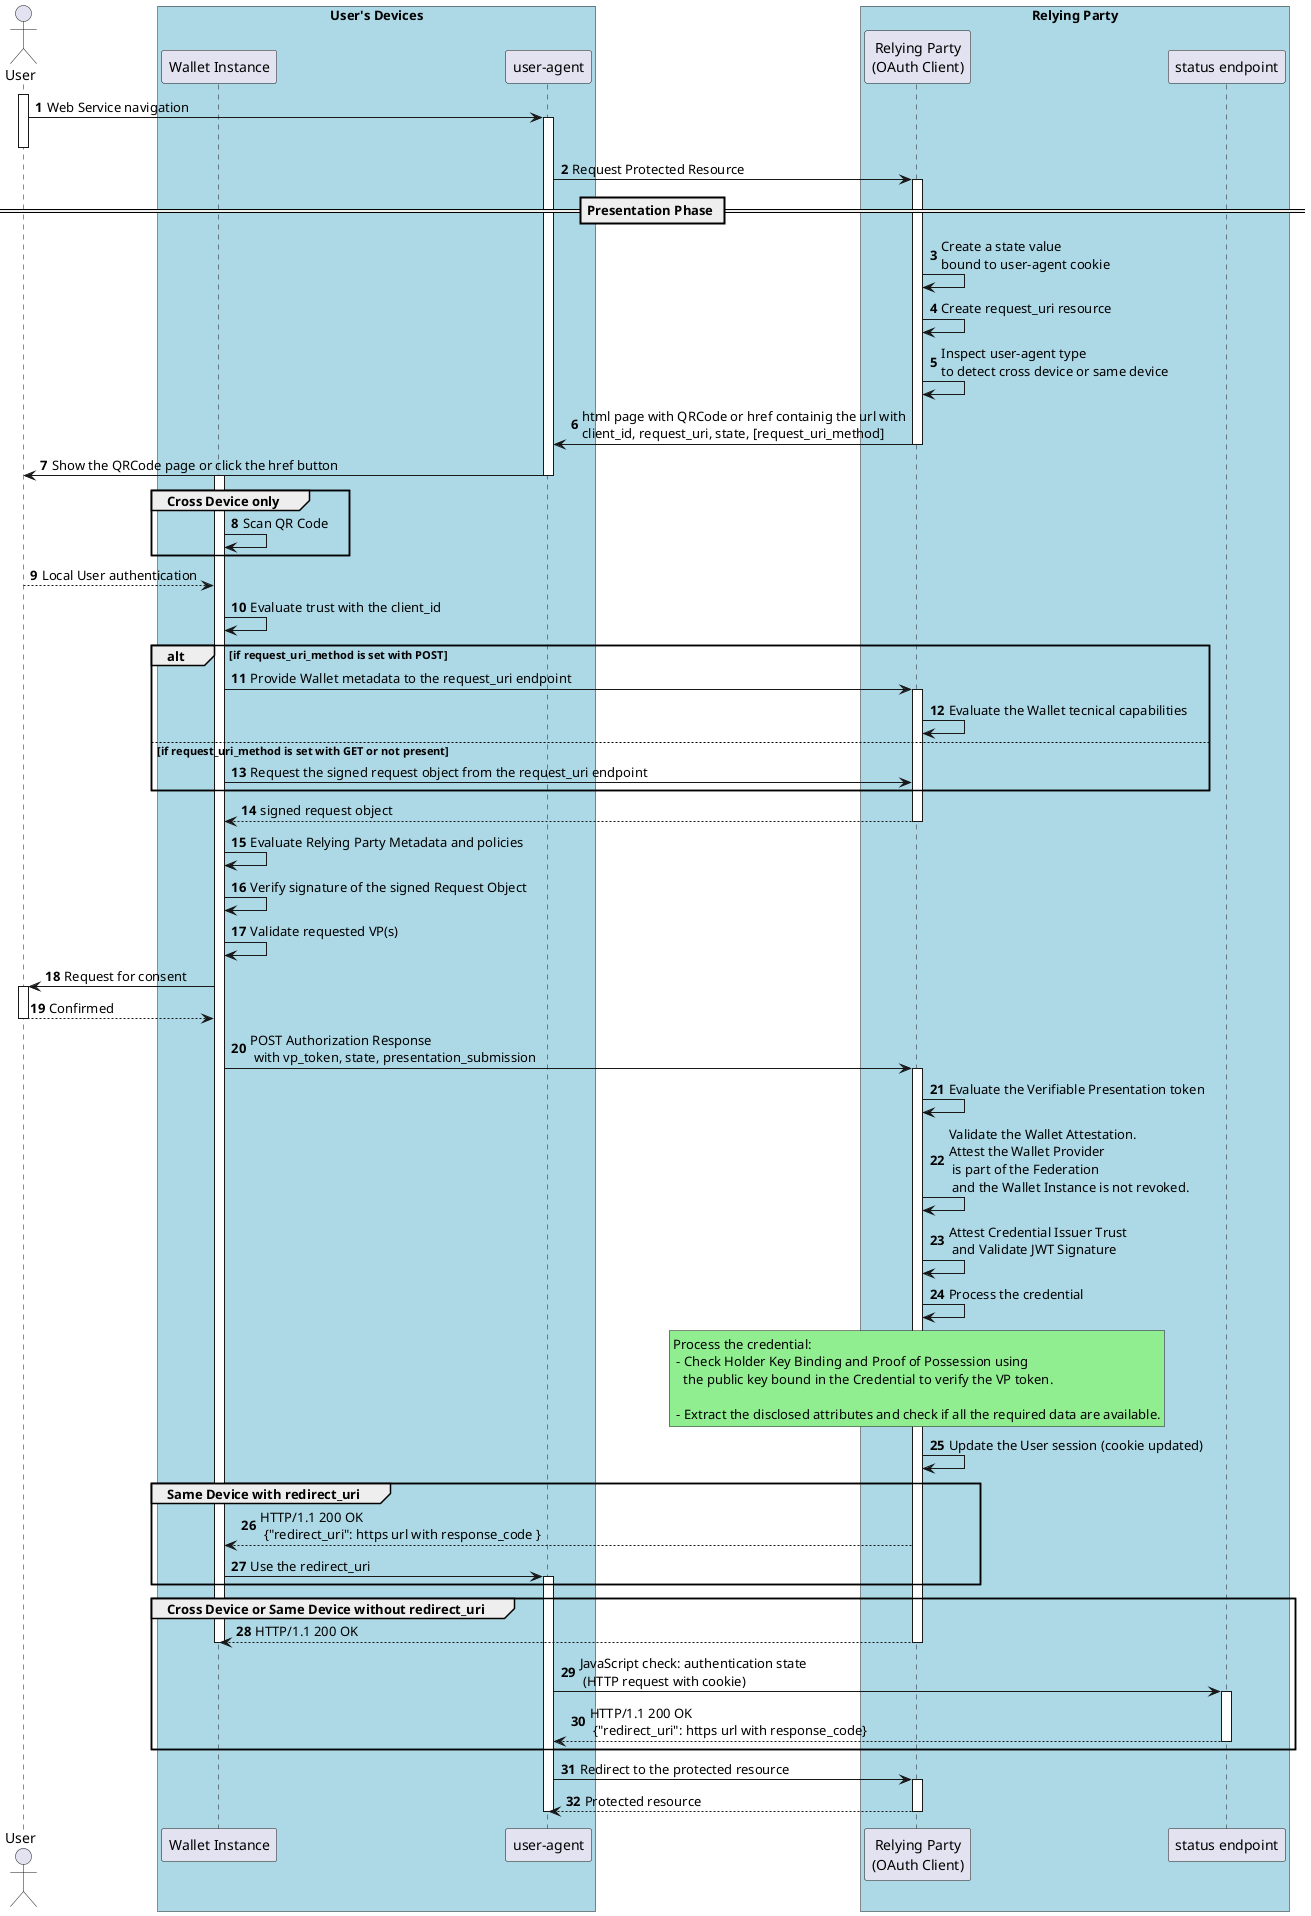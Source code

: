 @startuml Low-Level Remote Protocol Flow
autonumber


Actor "User" as u

box "User's Devices" #LightBlue
participant "Wallet Instance" as w
participant "user-agent" as ua
end box

box "Relying Party" #LightBlue
participant "Relying Party\n(OAuth Client)" as ve
participant "status endpoint" as se
end box



activate u
u -> ua: Web Service navigation
activate ua
deactivate u
ua -> ve: Request Protected Resource

== Presentation Phase ==
activate ve
ve -> ve: Create a state value\nbound to user-agent cookie
ve -> ve: Create request_uri resource
ve -> ve: Inspect user-agent type\nto detect cross device or same device
ve -> ua: html page with QRCode or href containig the url with\nclient_id, request_uri, state, [request_uri_method]
deactivate ve


ua -> u: Show the QRCode page or click the href button
deactivate ua
activate w

group Cross Device only
w -> w: Scan QR Code
end

u --> w: Local User authentication

w -> w: Evaluate trust with the client_id

alt if request_uri_method is set with POST
    w -> ve: Provide Wallet metadata to the request_uri endpoint
    activate ve
    ve -> ve: Evaluate the Wallet tecnical capabilities
else if request_uri_method is set with GET or not present
   w -> ve: Request the signed request object from the request_uri endpoint
end

ve --> w: signed request object
deactivate ve


w -> w: Evaluate Relying Party Metadata and policies
w -> w: Verify signature of the signed Request Object
w -> w: Validate requested VP(s)
w -> u: Request for consent
activate u
u --> w: Confirmed
deactivate u
w -> ve: POST Authorization Response \n with vp_token, state, presentation_submission
activate ve
ve -> ve: Evaluate the Verifiable Presentation token
ve -> ve: Validate the Wallet Attestation. \nAttest the Wallet Provider\n is part of the Federation\n and the Wallet Instance is not revoked.
ve -> ve: Attest Credential Issuer Trust\n and Validate JWT Signature
ve -> ve: Process the credential

rnote over ve #LIGHTGREEN
Process the credential:
 - Check Holder Key Binding and Proof of Possession using  
   the public key bound in the Credential to verify the VP token.

 - Extract the disclosed attributes and check if all the required data are available.
endrnote

ve -> ve: Update the User session (cookie updated)


group Same Device with redirect_uri
ve --> w: HTTP/1.1 200 OK\n {"redirect_uri": https url with response_code }
w -> ua: Use the redirect_uri
activate ua
end

group Cross Device or Same Device without redirect_uri
ve --> w: HTTP/1.1 200 OK
deactivate w
deactivate ve
ua -> se:  JavaScript check: authentication state \n (HTTP request with cookie)
activate se
se --> ua: HTTP/1.1 200 OK\n {"redirect_uri": https url with response_code}

deactivate se

end


ua -> ve: Redirect to the protected resource
activate ve
ve --> ua: Protected resource

deactivate ua
deactivate ve
@enduml